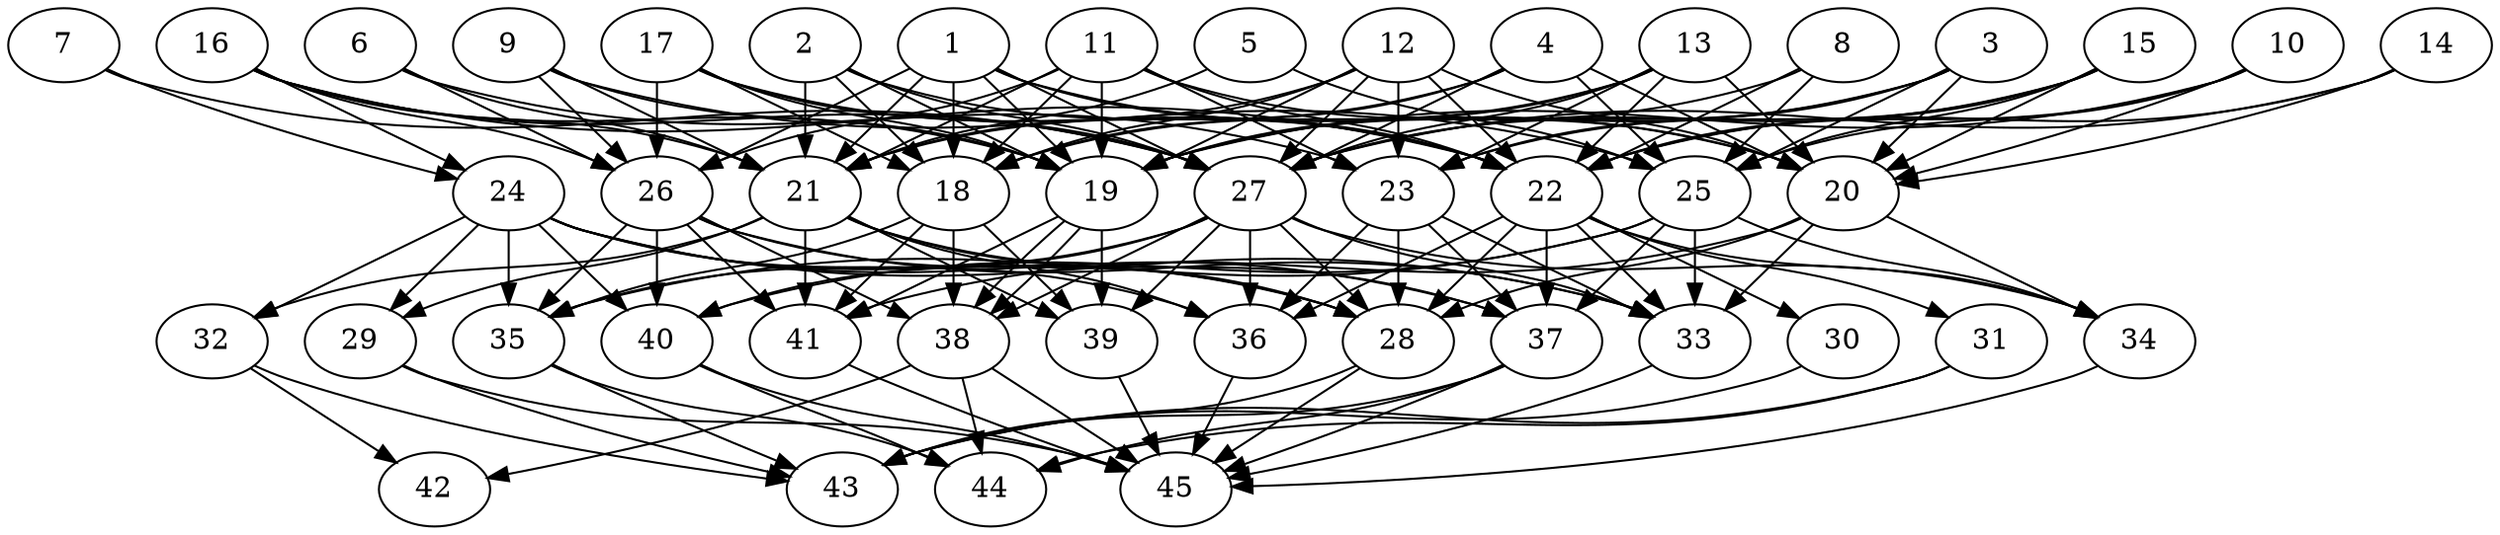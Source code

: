 // DAG automatically generated by daggen at Thu Oct  3 14:07:24 2019
// ./daggen --dot -n 45 --ccr 0.3 --fat 0.7 --regular 0.7 --density 0.7 --mindata 5242880 --maxdata 52428800 
digraph G {
  1 [size="23927467", alpha="0.04", expect_size="7178240"] 
  1 -> 18 [size ="7178240"]
  1 -> 19 [size ="7178240"]
  1 -> 20 [size ="7178240"]
  1 -> 21 [size ="7178240"]
  1 -> 22 [size ="7178240"]
  1 -> 26 [size ="7178240"]
  1 -> 27 [size ="7178240"]
  2 [size="119811413", alpha="0.05", expect_size="35943424"] 
  2 -> 18 [size ="35943424"]
  2 -> 19 [size ="35943424"]
  2 -> 21 [size ="35943424"]
  2 -> 22 [size ="35943424"]
  2 -> 27 [size ="35943424"]
  3 [size="129860267", alpha="0.02", expect_size="38958080"] 
  3 -> 19 [size ="38958080"]
  3 -> 20 [size ="38958080"]
  3 -> 23 [size ="38958080"]
  3 -> 25 [size ="38958080"]
  3 -> 27 [size ="38958080"]
  4 [size="19684693", alpha="0.05", expect_size="5905408"] 
  4 -> 18 [size ="5905408"]
  4 -> 20 [size ="5905408"]
  4 -> 21 [size ="5905408"]
  4 -> 25 [size ="5905408"]
  4 -> 27 [size ="5905408"]
  5 [size="98088960", alpha="0.02", expect_size="29426688"] 
  5 -> 21 [size ="29426688"]
  5 -> 25 [size ="29426688"]
  6 [size="110120960", alpha="0.09", expect_size="33036288"] 
  6 -> 21 [size ="33036288"]
  6 -> 23 [size ="33036288"]
  6 -> 26 [size ="33036288"]
  7 [size="71352320", alpha="0.14", expect_size="21405696"] 
  7 -> 24 [size ="21405696"]
  7 -> 27 [size ="21405696"]
  8 [size="68348587", alpha="0.07", expect_size="20504576"] 
  8 -> 19 [size ="20504576"]
  8 -> 22 [size ="20504576"]
  8 -> 25 [size ="20504576"]
  9 [size="152279040", alpha="0.13", expect_size="45683712"] 
  9 -> 19 [size ="45683712"]
  9 -> 21 [size ="45683712"]
  9 -> 25 [size ="45683712"]
  9 -> 26 [size ="45683712"]
  10 [size="141414400", alpha="0.05", expect_size="42424320"] 
  10 -> 19 [size ="42424320"]
  10 -> 20 [size ="42424320"]
  10 -> 22 [size ="42424320"]
  10 -> 25 [size ="42424320"]
  11 [size="87306240", alpha="0.17", expect_size="26191872"] 
  11 -> 18 [size ="26191872"]
  11 -> 19 [size ="26191872"]
  11 -> 20 [size ="26191872"]
  11 -> 21 [size ="26191872"]
  11 -> 22 [size ="26191872"]
  11 -> 23 [size ="26191872"]
  11 -> 26 [size ="26191872"]
  12 [size="117681493", alpha="0.12", expect_size="35304448"] 
  12 -> 18 [size ="35304448"]
  12 -> 19 [size ="35304448"]
  12 -> 20 [size ="35304448"]
  12 -> 21 [size ="35304448"]
  12 -> 22 [size ="35304448"]
  12 -> 23 [size ="35304448"]
  12 -> 27 [size ="35304448"]
  13 [size="155559253", alpha="0.15", expect_size="46667776"] 
  13 -> 18 [size ="46667776"]
  13 -> 19 [size ="46667776"]
  13 -> 20 [size ="46667776"]
  13 -> 22 [size ="46667776"]
  13 -> 23 [size ="46667776"]
  13 -> 27 [size ="46667776"]
  14 [size="168219307", alpha="0.14", expect_size="50465792"] 
  14 -> 20 [size ="50465792"]
  14 -> 22 [size ="50465792"]
  14 -> 27 [size ="50465792"]
  15 [size="53367467", alpha="0.12", expect_size="16010240"] 
  15 -> 20 [size ="16010240"]
  15 -> 22 [size ="16010240"]
  15 -> 23 [size ="16010240"]
  15 -> 25 [size ="16010240"]
  15 -> 27 [size ="16010240"]
  16 [size="69512533", alpha="0.06", expect_size="20853760"] 
  16 -> 19 [size ="20853760"]
  16 -> 21 [size ="20853760"]
  16 -> 22 [size ="20853760"]
  16 -> 24 [size ="20853760"]
  16 -> 26 [size ="20853760"]
  16 -> 27 [size ="20853760"]
  17 [size="142359893", alpha="0.05", expect_size="42707968"] 
  17 -> 18 [size ="42707968"]
  17 -> 19 [size ="42707968"]
  17 -> 22 [size ="42707968"]
  17 -> 26 [size ="42707968"]
  17 -> 27 [size ="42707968"]
  18 [size="95747413", alpha="0.19", expect_size="28724224"] 
  18 -> 35 [size ="28724224"]
  18 -> 38 [size ="28724224"]
  18 -> 39 [size ="28724224"]
  18 -> 41 [size ="28724224"]
  19 [size="152029867", alpha="0.07", expect_size="45608960"] 
  19 -> 38 [size ="45608960"]
  19 -> 38 [size ="45608960"]
  19 -> 39 [size ="45608960"]
  19 -> 41 [size ="45608960"]
  20 [size="97498453", alpha="0.16", expect_size="29249536"] 
  20 -> 28 [size ="29249536"]
  20 -> 33 [size ="29249536"]
  20 -> 34 [size ="29249536"]
  20 -> 41 [size ="29249536"]
  21 [size="137434453", alpha="0.05", expect_size="41230336"] 
  21 -> 28 [size ="41230336"]
  21 -> 29 [size ="41230336"]
  21 -> 32 [size ="41230336"]
  21 -> 36 [size ="41230336"]
  21 -> 37 [size ="41230336"]
  21 -> 39 [size ="41230336"]
  21 -> 41 [size ="41230336"]
  22 [size="112029013", alpha="0.08", expect_size="33608704"] 
  22 -> 28 [size ="33608704"]
  22 -> 30 [size ="33608704"]
  22 -> 31 [size ="33608704"]
  22 -> 33 [size ="33608704"]
  22 -> 34 [size ="33608704"]
  22 -> 36 [size ="33608704"]
  22 -> 37 [size ="33608704"]
  23 [size="51203413", alpha="0.05", expect_size="15361024"] 
  23 -> 28 [size ="15361024"]
  23 -> 33 [size ="15361024"]
  23 -> 36 [size ="15361024"]
  23 -> 37 [size ="15361024"]
  24 [size="170257067", alpha="0.02", expect_size="51077120"] 
  24 -> 28 [size ="51077120"]
  24 -> 29 [size ="51077120"]
  24 -> 32 [size ="51077120"]
  24 -> 33 [size ="51077120"]
  24 -> 35 [size ="51077120"]
  24 -> 36 [size ="51077120"]
  24 -> 37 [size ="51077120"]
  24 -> 40 [size ="51077120"]
  25 [size="125091840", alpha="0.10", expect_size="37527552"] 
  25 -> 33 [size ="37527552"]
  25 -> 34 [size ="37527552"]
  25 -> 35 [size ="37527552"]
  25 -> 37 [size ="37527552"]
  25 -> 40 [size ="37527552"]
  26 [size="63249067", alpha="0.09", expect_size="18974720"] 
  26 -> 28 [size ="18974720"]
  26 -> 33 [size ="18974720"]
  26 -> 35 [size ="18974720"]
  26 -> 38 [size ="18974720"]
  26 -> 40 [size ="18974720"]
  26 -> 41 [size ="18974720"]
  27 [size="110025387", alpha="0.15", expect_size="33007616"] 
  27 -> 28 [size ="33007616"]
  27 -> 33 [size ="33007616"]
  27 -> 34 [size ="33007616"]
  27 -> 35 [size ="33007616"]
  27 -> 36 [size ="33007616"]
  27 -> 38 [size ="33007616"]
  27 -> 39 [size ="33007616"]
  27 -> 40 [size ="33007616"]
  28 [size="151903573", alpha="0.07", expect_size="45571072"] 
  28 -> 43 [size ="45571072"]
  28 -> 45 [size ="45571072"]
  29 [size="145138347", alpha="0.17", expect_size="43541504"] 
  29 -> 43 [size ="43541504"]
  29 -> 45 [size ="43541504"]
  30 [size="43267413", alpha="0.03", expect_size="12980224"] 
  30 -> 43 [size ="12980224"]
  31 [size="167809707", alpha="0.17", expect_size="50342912"] 
  31 -> 43 [size ="50342912"]
  31 -> 44 [size ="50342912"]
  32 [size="53353813", alpha="0.04", expect_size="16006144"] 
  32 -> 42 [size ="16006144"]
  32 -> 43 [size ="16006144"]
  33 [size="116811093", alpha="0.09", expect_size="35043328"] 
  33 -> 45 [size ="35043328"]
  34 [size="155999573", alpha="0.12", expect_size="46799872"] 
  34 -> 45 [size ="46799872"]
  35 [size="173124267", alpha="0.01", expect_size="51937280"] 
  35 -> 43 [size ="51937280"]
  35 -> 44 [size ="51937280"]
  36 [size="91514880", alpha="0.16", expect_size="27454464"] 
  36 -> 45 [size ="27454464"]
  37 [size="161105920", alpha="0.07", expect_size="48331776"] 
  37 -> 43 [size ="48331776"]
  37 -> 44 [size ="48331776"]
  37 -> 45 [size ="48331776"]
  38 [size="121204053", alpha="0.07", expect_size="36361216"] 
  38 -> 42 [size ="36361216"]
  38 -> 44 [size ="36361216"]
  38 -> 45 [size ="36361216"]
  39 [size="22678187", alpha="0.05", expect_size="6803456"] 
  39 -> 45 [size ="6803456"]
  40 [size="157624320", alpha="0.13", expect_size="47287296"] 
  40 -> 44 [size ="47287296"]
  40 -> 45 [size ="47287296"]
  41 [size="20831573", alpha="0.17", expect_size="6249472"] 
  41 -> 45 [size ="6249472"]
  42 [size="153989120", alpha="0.12", expect_size="46196736"] 
  43 [size="28163413", alpha="0.12", expect_size="8449024"] 
  44 [size="96013653", alpha="0.11", expect_size="28804096"] 
  45 [size="36423680", alpha="0.04", expect_size="10927104"] 
}
